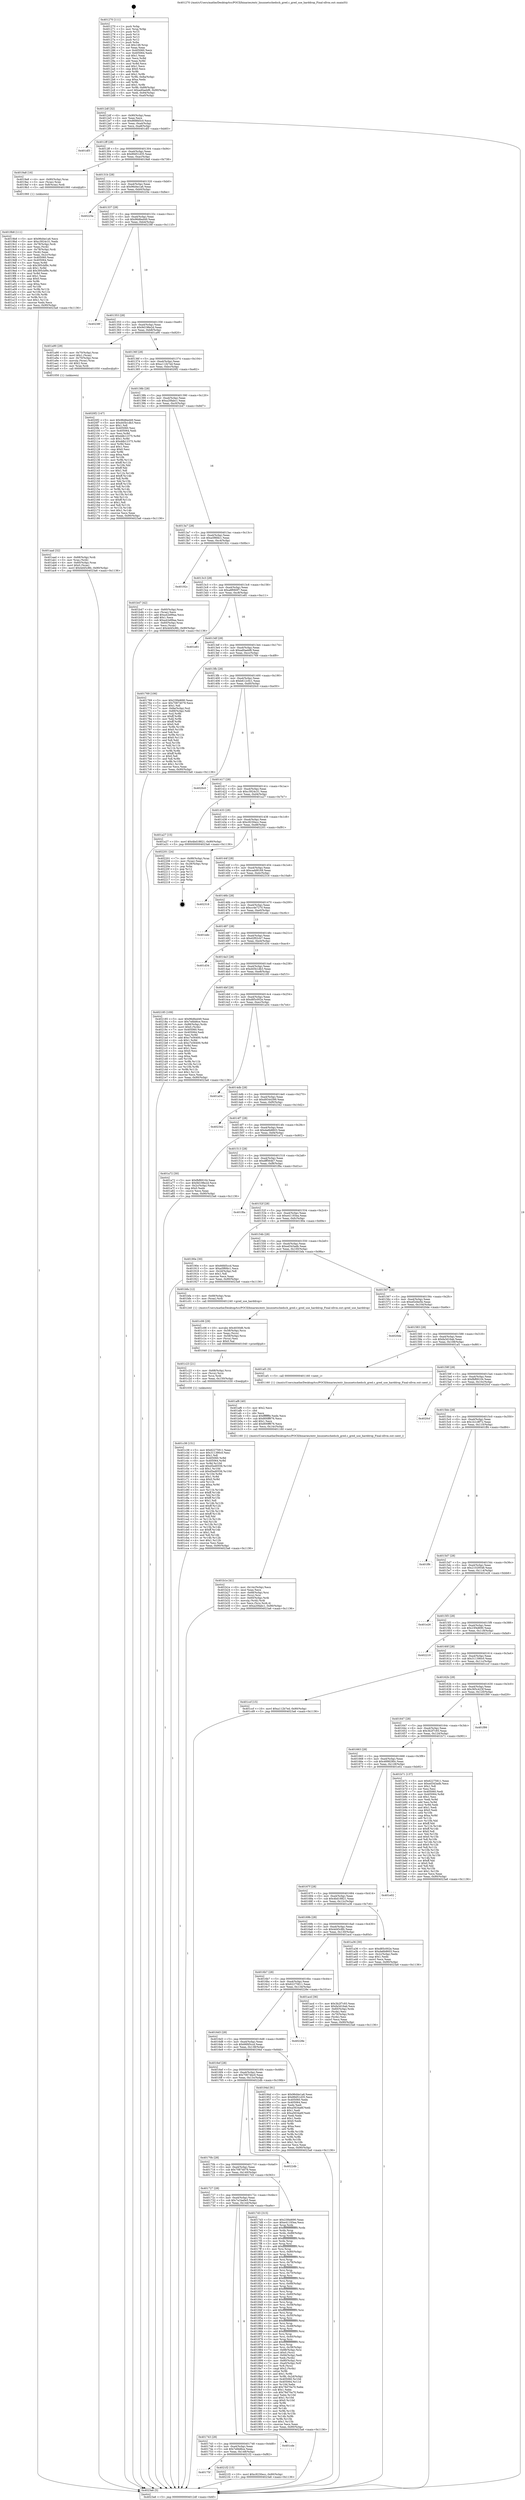 digraph "0x401270" {
  label = "0x401270 (/mnt/c/Users/mathe/Desktop/tcc/POCII/binaries/extr_linuxnetschedsch_gred.c_gred_use_harddrop_Final-ollvm.out::main(0))"
  labelloc = "t"
  node[shape=record]

  Entry [label="",width=0.3,height=0.3,shape=circle,fillcolor=black,style=filled]
  "0x4012df" [label="{
     0x4012df [32]\l
     | [instrs]\l
     &nbsp;&nbsp;0x4012df \<+6\>: mov -0x90(%rbp),%eax\l
     &nbsp;&nbsp;0x4012e5 \<+2\>: mov %eax,%ecx\l
     &nbsp;&nbsp;0x4012e7 \<+6\>: sub $0x868fd5c0,%ecx\l
     &nbsp;&nbsp;0x4012ed \<+6\>: mov %eax,-0xa4(%rbp)\l
     &nbsp;&nbsp;0x4012f3 \<+6\>: mov %ecx,-0xa8(%rbp)\l
     &nbsp;&nbsp;0x4012f9 \<+6\>: je 0000000000401df3 \<main+0xb83\>\l
  }"]
  "0x401df3" [label="{
     0x401df3\l
  }", style=dashed]
  "0x4012ff" [label="{
     0x4012ff [28]\l
     | [instrs]\l
     &nbsp;&nbsp;0x4012ff \<+5\>: jmp 0000000000401304 \<main+0x94\>\l
     &nbsp;&nbsp;0x401304 \<+6\>: mov -0xa4(%rbp),%eax\l
     &nbsp;&nbsp;0x40130a \<+5\>: sub $0x89d51d35,%eax\l
     &nbsp;&nbsp;0x40130f \<+6\>: mov %eax,-0xac(%rbp)\l
     &nbsp;&nbsp;0x401315 \<+6\>: je 00000000004019a8 \<main+0x738\>\l
  }"]
  Exit [label="",width=0.3,height=0.3,shape=circle,fillcolor=black,style=filled,peripheries=2]
  "0x4019a8" [label="{
     0x4019a8 [16]\l
     | [instrs]\l
     &nbsp;&nbsp;0x4019a8 \<+4\>: mov -0x80(%rbp),%rax\l
     &nbsp;&nbsp;0x4019ac \<+3\>: mov (%rax),%rax\l
     &nbsp;&nbsp;0x4019af \<+4\>: mov 0x8(%rax),%rdi\l
     &nbsp;&nbsp;0x4019b3 \<+5\>: call 0000000000401060 \<atoi@plt\>\l
     | [calls]\l
     &nbsp;&nbsp;0x401060 \{1\} (unknown)\l
  }"]
  "0x40131b" [label="{
     0x40131b [28]\l
     | [instrs]\l
     &nbsp;&nbsp;0x40131b \<+5\>: jmp 0000000000401320 \<main+0xb0\>\l
     &nbsp;&nbsp;0x401320 \<+6\>: mov -0xa4(%rbp),%eax\l
     &nbsp;&nbsp;0x401326 \<+5\>: sub $0x96d4e1a6,%eax\l
     &nbsp;&nbsp;0x40132b \<+6\>: mov %eax,-0xb0(%rbp)\l
     &nbsp;&nbsp;0x401331 \<+6\>: je 000000000040225e \<main+0xfee\>\l
  }"]
  "0x40175f" [label="{
     0x40175f\l
  }", style=dashed]
  "0x40225e" [label="{
     0x40225e\l
  }", style=dashed]
  "0x401337" [label="{
     0x401337 [28]\l
     | [instrs]\l
     &nbsp;&nbsp;0x401337 \<+5\>: jmp 000000000040133c \<main+0xcc\>\l
     &nbsp;&nbsp;0x40133c \<+6\>: mov -0xa4(%rbp),%eax\l
     &nbsp;&nbsp;0x401342 \<+5\>: sub $0x96d6ed49,%eax\l
     &nbsp;&nbsp;0x401347 \<+6\>: mov %eax,-0xb4(%rbp)\l
     &nbsp;&nbsp;0x40134d \<+6\>: je 000000000040238f \<main+0x111f\>\l
  }"]
  "0x4021f2" [label="{
     0x4021f2 [15]\l
     | [instrs]\l
     &nbsp;&nbsp;0x4021f2 \<+10\>: movl $0xc9230ecc,-0x90(%rbp)\l
     &nbsp;&nbsp;0x4021fc \<+5\>: jmp 00000000004023a6 \<main+0x1136\>\l
  }"]
  "0x40238f" [label="{
     0x40238f\l
  }", style=dashed]
  "0x401353" [label="{
     0x401353 [28]\l
     | [instrs]\l
     &nbsp;&nbsp;0x401353 \<+5\>: jmp 0000000000401358 \<main+0xe8\>\l
     &nbsp;&nbsp;0x401358 \<+6\>: mov -0xa4(%rbp),%eax\l
     &nbsp;&nbsp;0x40135e \<+5\>: sub $0x9d198e2d,%eax\l
     &nbsp;&nbsp;0x401363 \<+6\>: mov %eax,-0xb8(%rbp)\l
     &nbsp;&nbsp;0x401369 \<+6\>: je 0000000000401a90 \<main+0x820\>\l
  }"]
  "0x401743" [label="{
     0x401743 [28]\l
     | [instrs]\l
     &nbsp;&nbsp;0x401743 \<+5\>: jmp 0000000000401748 \<main+0x4d8\>\l
     &nbsp;&nbsp;0x401748 \<+6\>: mov -0xa4(%rbp),%eax\l
     &nbsp;&nbsp;0x40174e \<+5\>: sub $0x7efdd6ce,%eax\l
     &nbsp;&nbsp;0x401753 \<+6\>: mov %eax,-0x148(%rbp)\l
     &nbsp;&nbsp;0x401759 \<+6\>: je 00000000004021f2 \<main+0xf82\>\l
  }"]
  "0x401a90" [label="{
     0x401a90 [29]\l
     | [instrs]\l
     &nbsp;&nbsp;0x401a90 \<+4\>: mov -0x70(%rbp),%rax\l
     &nbsp;&nbsp;0x401a94 \<+6\>: movl $0x1,(%rax)\l
     &nbsp;&nbsp;0x401a9a \<+4\>: mov -0x70(%rbp),%rax\l
     &nbsp;&nbsp;0x401a9e \<+3\>: movslq (%rax),%rax\l
     &nbsp;&nbsp;0x401aa1 \<+4\>: shl $0x2,%rax\l
     &nbsp;&nbsp;0x401aa5 \<+3\>: mov %rax,%rdi\l
     &nbsp;&nbsp;0x401aa8 \<+5\>: call 0000000000401050 \<malloc@plt\>\l
     | [calls]\l
     &nbsp;&nbsp;0x401050 \{1\} (unknown)\l
  }"]
  "0x40136f" [label="{
     0x40136f [28]\l
     | [instrs]\l
     &nbsp;&nbsp;0x40136f \<+5\>: jmp 0000000000401374 \<main+0x104\>\l
     &nbsp;&nbsp;0x401374 \<+6\>: mov -0xa4(%rbp),%eax\l
     &nbsp;&nbsp;0x40137a \<+5\>: sub $0xa112b7ed,%eax\l
     &nbsp;&nbsp;0x40137f \<+6\>: mov %eax,-0xbc(%rbp)\l
     &nbsp;&nbsp;0x401385 \<+6\>: je 00000000004020f2 \<main+0xe82\>\l
  }"]
  "0x401cde" [label="{
     0x401cde\l
  }", style=dashed]
  "0x4020f2" [label="{
     0x4020f2 [147]\l
     | [instrs]\l
     &nbsp;&nbsp;0x4020f2 \<+5\>: mov $0x96d6ed49,%eax\l
     &nbsp;&nbsp;0x4020f7 \<+5\>: mov $0xd45b1db3,%ecx\l
     &nbsp;&nbsp;0x4020fc \<+2\>: mov $0x1,%dl\l
     &nbsp;&nbsp;0x4020fe \<+7\>: mov 0x405060,%esi\l
     &nbsp;&nbsp;0x402105 \<+7\>: mov 0x405064,%edi\l
     &nbsp;&nbsp;0x40210c \<+3\>: mov %esi,%r8d\l
     &nbsp;&nbsp;0x40210f \<+7\>: add $0xddb12375,%r8d\l
     &nbsp;&nbsp;0x402116 \<+4\>: sub $0x1,%r8d\l
     &nbsp;&nbsp;0x40211a \<+7\>: sub $0xddb12375,%r8d\l
     &nbsp;&nbsp;0x402121 \<+4\>: imul %r8d,%esi\l
     &nbsp;&nbsp;0x402125 \<+3\>: and $0x1,%esi\l
     &nbsp;&nbsp;0x402128 \<+3\>: cmp $0x0,%esi\l
     &nbsp;&nbsp;0x40212b \<+4\>: sete %r9b\l
     &nbsp;&nbsp;0x40212f \<+3\>: cmp $0xa,%edi\l
     &nbsp;&nbsp;0x402132 \<+4\>: setl %r10b\l
     &nbsp;&nbsp;0x402136 \<+3\>: mov %r9b,%r11b\l
     &nbsp;&nbsp;0x402139 \<+4\>: xor $0xff,%r11b\l
     &nbsp;&nbsp;0x40213d \<+3\>: mov %r10b,%bl\l
     &nbsp;&nbsp;0x402140 \<+3\>: xor $0xff,%bl\l
     &nbsp;&nbsp;0x402143 \<+3\>: xor $0x1,%dl\l
     &nbsp;&nbsp;0x402146 \<+3\>: mov %r11b,%r14b\l
     &nbsp;&nbsp;0x402149 \<+4\>: and $0xff,%r14b\l
     &nbsp;&nbsp;0x40214d \<+3\>: and %dl,%r9b\l
     &nbsp;&nbsp;0x402150 \<+3\>: mov %bl,%r15b\l
     &nbsp;&nbsp;0x402153 \<+4\>: and $0xff,%r15b\l
     &nbsp;&nbsp;0x402157 \<+3\>: and %dl,%r10b\l
     &nbsp;&nbsp;0x40215a \<+3\>: or %r9b,%r14b\l
     &nbsp;&nbsp;0x40215d \<+3\>: or %r10b,%r15b\l
     &nbsp;&nbsp;0x402160 \<+3\>: xor %r15b,%r14b\l
     &nbsp;&nbsp;0x402163 \<+3\>: or %bl,%r11b\l
     &nbsp;&nbsp;0x402166 \<+4\>: xor $0xff,%r11b\l
     &nbsp;&nbsp;0x40216a \<+3\>: or $0x1,%dl\l
     &nbsp;&nbsp;0x40216d \<+3\>: and %dl,%r11b\l
     &nbsp;&nbsp;0x402170 \<+3\>: or %r11b,%r14b\l
     &nbsp;&nbsp;0x402173 \<+4\>: test $0x1,%r14b\l
     &nbsp;&nbsp;0x402177 \<+3\>: cmovne %ecx,%eax\l
     &nbsp;&nbsp;0x40217a \<+6\>: mov %eax,-0x90(%rbp)\l
     &nbsp;&nbsp;0x402180 \<+5\>: jmp 00000000004023a6 \<main+0x1136\>\l
  }"]
  "0x40138b" [label="{
     0x40138b [28]\l
     | [instrs]\l
     &nbsp;&nbsp;0x40138b \<+5\>: jmp 0000000000401390 \<main+0x120\>\l
     &nbsp;&nbsp;0x401390 \<+6\>: mov -0xa4(%rbp),%eax\l
     &nbsp;&nbsp;0x401396 \<+5\>: sub $0xa20fabc1,%eax\l
     &nbsp;&nbsp;0x40139b \<+6\>: mov %eax,-0xc0(%rbp)\l
     &nbsp;&nbsp;0x4013a1 \<+6\>: je 0000000000401b47 \<main+0x8d7\>\l
  }"]
  "0x401c38" [label="{
     0x401c38 [151]\l
     | [instrs]\l
     &nbsp;&nbsp;0x401c38 \<+5\>: mov $0x62275811,%eax\l
     &nbsp;&nbsp;0x401c3d \<+5\>: mov $0x311390c0,%esi\l
     &nbsp;&nbsp;0x401c42 \<+2\>: mov $0x1,%dl\l
     &nbsp;&nbsp;0x401c44 \<+8\>: mov 0x405060,%r8d\l
     &nbsp;&nbsp;0x401c4c \<+8\>: mov 0x405064,%r9d\l
     &nbsp;&nbsp;0x401c54 \<+3\>: mov %r8d,%r10d\l
     &nbsp;&nbsp;0x401c57 \<+7\>: add $0xd5ed0556,%r10d\l
     &nbsp;&nbsp;0x401c5e \<+4\>: sub $0x1,%r10d\l
     &nbsp;&nbsp;0x401c62 \<+7\>: sub $0xd5ed0556,%r10d\l
     &nbsp;&nbsp;0x401c69 \<+4\>: imul %r10d,%r8d\l
     &nbsp;&nbsp;0x401c6d \<+4\>: and $0x1,%r8d\l
     &nbsp;&nbsp;0x401c71 \<+4\>: cmp $0x0,%r8d\l
     &nbsp;&nbsp;0x401c75 \<+4\>: sete %r11b\l
     &nbsp;&nbsp;0x401c79 \<+4\>: cmp $0xa,%r9d\l
     &nbsp;&nbsp;0x401c7d \<+3\>: setl %bl\l
     &nbsp;&nbsp;0x401c80 \<+3\>: mov %r11b,%r14b\l
     &nbsp;&nbsp;0x401c83 \<+4\>: xor $0xff,%r14b\l
     &nbsp;&nbsp;0x401c87 \<+3\>: mov %bl,%r15b\l
     &nbsp;&nbsp;0x401c8a \<+4\>: xor $0xff,%r15b\l
     &nbsp;&nbsp;0x401c8e \<+3\>: xor $0x1,%dl\l
     &nbsp;&nbsp;0x401c91 \<+3\>: mov %r14b,%r12b\l
     &nbsp;&nbsp;0x401c94 \<+4\>: and $0xff,%r12b\l
     &nbsp;&nbsp;0x401c98 \<+3\>: and %dl,%r11b\l
     &nbsp;&nbsp;0x401c9b \<+3\>: mov %r15b,%r13b\l
     &nbsp;&nbsp;0x401c9e \<+4\>: and $0xff,%r13b\l
     &nbsp;&nbsp;0x401ca2 \<+2\>: and %dl,%bl\l
     &nbsp;&nbsp;0x401ca4 \<+3\>: or %r11b,%r12b\l
     &nbsp;&nbsp;0x401ca7 \<+3\>: or %bl,%r13b\l
     &nbsp;&nbsp;0x401caa \<+3\>: xor %r13b,%r12b\l
     &nbsp;&nbsp;0x401cad \<+3\>: or %r15b,%r14b\l
     &nbsp;&nbsp;0x401cb0 \<+4\>: xor $0xff,%r14b\l
     &nbsp;&nbsp;0x401cb4 \<+3\>: or $0x1,%dl\l
     &nbsp;&nbsp;0x401cb7 \<+3\>: and %dl,%r14b\l
     &nbsp;&nbsp;0x401cba \<+3\>: or %r14b,%r12b\l
     &nbsp;&nbsp;0x401cbd \<+4\>: test $0x1,%r12b\l
     &nbsp;&nbsp;0x401cc1 \<+3\>: cmovne %esi,%eax\l
     &nbsp;&nbsp;0x401cc4 \<+6\>: mov %eax,-0x90(%rbp)\l
     &nbsp;&nbsp;0x401cca \<+5\>: jmp 00000000004023a6 \<main+0x1136\>\l
  }"]
  "0x401b47" [label="{
     0x401b47 [42]\l
     | [instrs]\l
     &nbsp;&nbsp;0x401b47 \<+4\>: mov -0x60(%rbp),%rax\l
     &nbsp;&nbsp;0x401b4b \<+2\>: mov (%rax),%ecx\l
     &nbsp;&nbsp;0x401b4d \<+6\>: add $0xa42e89aa,%ecx\l
     &nbsp;&nbsp;0x401b53 \<+3\>: add $0x1,%ecx\l
     &nbsp;&nbsp;0x401b56 \<+6\>: sub $0xa42e89aa,%ecx\l
     &nbsp;&nbsp;0x401b5c \<+4\>: mov -0x60(%rbp),%rax\l
     &nbsp;&nbsp;0x401b60 \<+2\>: mov %ecx,(%rax)\l
     &nbsp;&nbsp;0x401b62 \<+10\>: movl $0x4d45c8fc,-0x90(%rbp)\l
     &nbsp;&nbsp;0x401b6c \<+5\>: jmp 00000000004023a6 \<main+0x1136\>\l
  }"]
  "0x4013a7" [label="{
     0x4013a7 [28]\l
     | [instrs]\l
     &nbsp;&nbsp;0x4013a7 \<+5\>: jmp 00000000004013ac \<main+0x13c\>\l
     &nbsp;&nbsp;0x4013ac \<+6\>: mov -0xa4(%rbp),%eax\l
     &nbsp;&nbsp;0x4013b2 \<+5\>: sub $0xa5f6fdc1,%eax\l
     &nbsp;&nbsp;0x4013b7 \<+6\>: mov %eax,-0xc4(%rbp)\l
     &nbsp;&nbsp;0x4013bd \<+6\>: je 000000000040192c \<main+0x6bc\>\l
  }"]
  "0x401c23" [label="{
     0x401c23 [21]\l
     | [instrs]\l
     &nbsp;&nbsp;0x401c23 \<+4\>: mov -0x68(%rbp),%rcx\l
     &nbsp;&nbsp;0x401c27 \<+3\>: mov (%rcx),%rcx\l
     &nbsp;&nbsp;0x401c2a \<+3\>: mov %rcx,%rdi\l
     &nbsp;&nbsp;0x401c2d \<+6\>: mov %eax,-0x150(%rbp)\l
     &nbsp;&nbsp;0x401c33 \<+5\>: call 0000000000401030 \<free@plt\>\l
     | [calls]\l
     &nbsp;&nbsp;0x401030 \{1\} (unknown)\l
  }"]
  "0x40192c" [label="{
     0x40192c\l
  }", style=dashed]
  "0x4013c3" [label="{
     0x4013c3 [28]\l
     | [instrs]\l
     &nbsp;&nbsp;0x4013c3 \<+5\>: jmp 00000000004013c8 \<main+0x158\>\l
     &nbsp;&nbsp;0x4013c8 \<+6\>: mov -0xa4(%rbp),%eax\l
     &nbsp;&nbsp;0x4013ce \<+5\>: sub $0xa8f060f7,%eax\l
     &nbsp;&nbsp;0x4013d3 \<+6\>: mov %eax,-0xc8(%rbp)\l
     &nbsp;&nbsp;0x4013d9 \<+6\>: je 0000000000401e81 \<main+0xc11\>\l
  }"]
  "0x401c06" [label="{
     0x401c06 [29]\l
     | [instrs]\l
     &nbsp;&nbsp;0x401c06 \<+10\>: movabs $0x4030d6,%rdi\l
     &nbsp;&nbsp;0x401c10 \<+4\>: mov -0x58(%rbp),%rcx\l
     &nbsp;&nbsp;0x401c14 \<+2\>: mov %eax,(%rcx)\l
     &nbsp;&nbsp;0x401c16 \<+4\>: mov -0x58(%rbp),%rcx\l
     &nbsp;&nbsp;0x401c1a \<+2\>: mov (%rcx),%esi\l
     &nbsp;&nbsp;0x401c1c \<+2\>: mov $0x0,%al\l
     &nbsp;&nbsp;0x401c1e \<+5\>: call 0000000000401040 \<printf@plt\>\l
     | [calls]\l
     &nbsp;&nbsp;0x401040 \{1\} (unknown)\l
  }"]
  "0x401e81" [label="{
     0x401e81\l
  }", style=dashed]
  "0x4013df" [label="{
     0x4013df [28]\l
     | [instrs]\l
     &nbsp;&nbsp;0x4013df \<+5\>: jmp 00000000004013e4 \<main+0x174\>\l
     &nbsp;&nbsp;0x4013e4 \<+6\>: mov -0xa4(%rbp),%eax\l
     &nbsp;&nbsp;0x4013ea \<+5\>: sub $0xad0aebf6,%eax\l
     &nbsp;&nbsp;0x4013ef \<+6\>: mov %eax,-0xcc(%rbp)\l
     &nbsp;&nbsp;0x4013f5 \<+6\>: je 0000000000401769 \<main+0x4f9\>\l
  }"]
  "0x401b1e" [label="{
     0x401b1e [41]\l
     | [instrs]\l
     &nbsp;&nbsp;0x401b1e \<+6\>: mov -0x14c(%rbp),%ecx\l
     &nbsp;&nbsp;0x401b24 \<+3\>: imul %eax,%ecx\l
     &nbsp;&nbsp;0x401b27 \<+4\>: mov -0x68(%rbp),%rsi\l
     &nbsp;&nbsp;0x401b2b \<+3\>: mov (%rsi),%rsi\l
     &nbsp;&nbsp;0x401b2e \<+4\>: mov -0x60(%rbp),%rdi\l
     &nbsp;&nbsp;0x401b32 \<+3\>: movslq (%rdi),%rdi\l
     &nbsp;&nbsp;0x401b35 \<+3\>: mov %ecx,(%rsi,%rdi,4)\l
     &nbsp;&nbsp;0x401b38 \<+10\>: movl $0xa20fabc1,-0x90(%rbp)\l
     &nbsp;&nbsp;0x401b42 \<+5\>: jmp 00000000004023a6 \<main+0x1136\>\l
  }"]
  "0x401769" [label="{
     0x401769 [106]\l
     | [instrs]\l
     &nbsp;&nbsp;0x401769 \<+5\>: mov $0x23f4d690,%eax\l
     &nbsp;&nbsp;0x40176e \<+5\>: mov $0x70874079,%ecx\l
     &nbsp;&nbsp;0x401773 \<+2\>: mov $0x1,%dl\l
     &nbsp;&nbsp;0x401775 \<+7\>: mov -0x8a(%rbp),%sil\l
     &nbsp;&nbsp;0x40177c \<+7\>: mov -0x89(%rbp),%dil\l
     &nbsp;&nbsp;0x401783 \<+3\>: mov %sil,%r8b\l
     &nbsp;&nbsp;0x401786 \<+4\>: xor $0xff,%r8b\l
     &nbsp;&nbsp;0x40178a \<+3\>: mov %dil,%r9b\l
     &nbsp;&nbsp;0x40178d \<+4\>: xor $0xff,%r9b\l
     &nbsp;&nbsp;0x401791 \<+3\>: xor $0x0,%dl\l
     &nbsp;&nbsp;0x401794 \<+3\>: mov %r8b,%r10b\l
     &nbsp;&nbsp;0x401797 \<+4\>: and $0x0,%r10b\l
     &nbsp;&nbsp;0x40179b \<+3\>: and %dl,%sil\l
     &nbsp;&nbsp;0x40179e \<+3\>: mov %r9b,%r11b\l
     &nbsp;&nbsp;0x4017a1 \<+4\>: and $0x0,%r11b\l
     &nbsp;&nbsp;0x4017a5 \<+3\>: and %dl,%dil\l
     &nbsp;&nbsp;0x4017a8 \<+3\>: or %sil,%r10b\l
     &nbsp;&nbsp;0x4017ab \<+3\>: or %dil,%r11b\l
     &nbsp;&nbsp;0x4017ae \<+3\>: xor %r11b,%r10b\l
     &nbsp;&nbsp;0x4017b1 \<+3\>: or %r9b,%r8b\l
     &nbsp;&nbsp;0x4017b4 \<+4\>: xor $0xff,%r8b\l
     &nbsp;&nbsp;0x4017b8 \<+3\>: or $0x0,%dl\l
     &nbsp;&nbsp;0x4017bb \<+3\>: and %dl,%r8b\l
     &nbsp;&nbsp;0x4017be \<+3\>: or %r8b,%r10b\l
     &nbsp;&nbsp;0x4017c1 \<+4\>: test $0x1,%r10b\l
     &nbsp;&nbsp;0x4017c5 \<+3\>: cmovne %ecx,%eax\l
     &nbsp;&nbsp;0x4017c8 \<+6\>: mov %eax,-0x90(%rbp)\l
     &nbsp;&nbsp;0x4017ce \<+5\>: jmp 00000000004023a6 \<main+0x1136\>\l
  }"]
  "0x4013fb" [label="{
     0x4013fb [28]\l
     | [instrs]\l
     &nbsp;&nbsp;0x4013fb \<+5\>: jmp 0000000000401400 \<main+0x190\>\l
     &nbsp;&nbsp;0x401400 \<+6\>: mov -0xa4(%rbp),%eax\l
     &nbsp;&nbsp;0x401406 \<+5\>: sub $0xb612c0c1,%eax\l
     &nbsp;&nbsp;0x40140b \<+6\>: mov %eax,-0xd0(%rbp)\l
     &nbsp;&nbsp;0x401411 \<+6\>: je 00000000004020c0 \<main+0xe50\>\l
  }"]
  "0x4023a6" [label="{
     0x4023a6 [5]\l
     | [instrs]\l
     &nbsp;&nbsp;0x4023a6 \<+5\>: jmp 00000000004012df \<main+0x6f\>\l
  }"]
  "0x401270" [label="{
     0x401270 [111]\l
     | [instrs]\l
     &nbsp;&nbsp;0x401270 \<+1\>: push %rbp\l
     &nbsp;&nbsp;0x401271 \<+3\>: mov %rsp,%rbp\l
     &nbsp;&nbsp;0x401274 \<+2\>: push %r15\l
     &nbsp;&nbsp;0x401276 \<+2\>: push %r14\l
     &nbsp;&nbsp;0x401278 \<+2\>: push %r13\l
     &nbsp;&nbsp;0x40127a \<+2\>: push %r12\l
     &nbsp;&nbsp;0x40127c \<+1\>: push %rbx\l
     &nbsp;&nbsp;0x40127d \<+7\>: sub $0x148,%rsp\l
     &nbsp;&nbsp;0x401284 \<+2\>: xor %eax,%eax\l
     &nbsp;&nbsp;0x401286 \<+7\>: mov 0x405060,%ecx\l
     &nbsp;&nbsp;0x40128d \<+7\>: mov 0x405064,%edx\l
     &nbsp;&nbsp;0x401294 \<+3\>: sub $0x1,%eax\l
     &nbsp;&nbsp;0x401297 \<+3\>: mov %ecx,%r8d\l
     &nbsp;&nbsp;0x40129a \<+3\>: add %eax,%r8d\l
     &nbsp;&nbsp;0x40129d \<+4\>: imul %r8d,%ecx\l
     &nbsp;&nbsp;0x4012a1 \<+3\>: and $0x1,%ecx\l
     &nbsp;&nbsp;0x4012a4 \<+3\>: cmp $0x0,%ecx\l
     &nbsp;&nbsp;0x4012a7 \<+4\>: sete %r9b\l
     &nbsp;&nbsp;0x4012ab \<+4\>: and $0x1,%r9b\l
     &nbsp;&nbsp;0x4012af \<+7\>: mov %r9b,-0x8a(%rbp)\l
     &nbsp;&nbsp;0x4012b6 \<+3\>: cmp $0xa,%edx\l
     &nbsp;&nbsp;0x4012b9 \<+4\>: setl %r9b\l
     &nbsp;&nbsp;0x4012bd \<+4\>: and $0x1,%r9b\l
     &nbsp;&nbsp;0x4012c1 \<+7\>: mov %r9b,-0x89(%rbp)\l
     &nbsp;&nbsp;0x4012c8 \<+10\>: movl $0xad0aebf6,-0x90(%rbp)\l
     &nbsp;&nbsp;0x4012d2 \<+6\>: mov %edi,-0x94(%rbp)\l
     &nbsp;&nbsp;0x4012d8 \<+7\>: mov %rsi,-0xa0(%rbp)\l
  }"]
  "0x401af6" [label="{
     0x401af6 [40]\l
     | [instrs]\l
     &nbsp;&nbsp;0x401af6 \<+5\>: mov $0x2,%ecx\l
     &nbsp;&nbsp;0x401afb \<+1\>: cltd\l
     &nbsp;&nbsp;0x401afc \<+2\>: idiv %ecx\l
     &nbsp;&nbsp;0x401afe \<+6\>: imul $0xfffffffe,%edx,%ecx\l
     &nbsp;&nbsp;0x401b04 \<+6\>: sub $0x800ff676,%ecx\l
     &nbsp;&nbsp;0x401b0a \<+3\>: add $0x1,%ecx\l
     &nbsp;&nbsp;0x401b0d \<+6\>: add $0x800ff676,%ecx\l
     &nbsp;&nbsp;0x401b13 \<+6\>: mov %ecx,-0x14c(%rbp)\l
     &nbsp;&nbsp;0x401b19 \<+5\>: call 0000000000401160 \<next_i\>\l
     | [calls]\l
     &nbsp;&nbsp;0x401160 \{1\} (/mnt/c/Users/mathe/Desktop/tcc/POCII/binaries/extr_linuxnetschedsch_gred.c_gred_use_harddrop_Final-ollvm.out::next_i)\l
  }"]
  "0x4020c0" [label="{
     0x4020c0\l
  }", style=dashed]
  "0x401417" [label="{
     0x401417 [28]\l
     | [instrs]\l
     &nbsp;&nbsp;0x401417 \<+5\>: jmp 000000000040141c \<main+0x1ac\>\l
     &nbsp;&nbsp;0x40141c \<+6\>: mov -0xa4(%rbp),%eax\l
     &nbsp;&nbsp;0x401422 \<+5\>: sub $0xc3924c31,%eax\l
     &nbsp;&nbsp;0x401427 \<+6\>: mov %eax,-0xd4(%rbp)\l
     &nbsp;&nbsp;0x40142d \<+6\>: je 0000000000401a27 \<main+0x7b7\>\l
  }"]
  "0x401aad" [label="{
     0x401aad [32]\l
     | [instrs]\l
     &nbsp;&nbsp;0x401aad \<+4\>: mov -0x68(%rbp),%rdi\l
     &nbsp;&nbsp;0x401ab1 \<+3\>: mov %rax,(%rdi)\l
     &nbsp;&nbsp;0x401ab4 \<+4\>: mov -0x60(%rbp),%rax\l
     &nbsp;&nbsp;0x401ab8 \<+6\>: movl $0x0,(%rax)\l
     &nbsp;&nbsp;0x401abe \<+10\>: movl $0x4d45c8fc,-0x90(%rbp)\l
     &nbsp;&nbsp;0x401ac8 \<+5\>: jmp 00000000004023a6 \<main+0x1136\>\l
  }"]
  "0x401a27" [label="{
     0x401a27 [15]\l
     | [instrs]\l
     &nbsp;&nbsp;0x401a27 \<+10\>: movl $0x4bd18821,-0x90(%rbp)\l
     &nbsp;&nbsp;0x401a31 \<+5\>: jmp 00000000004023a6 \<main+0x1136\>\l
  }"]
  "0x401433" [label="{
     0x401433 [28]\l
     | [instrs]\l
     &nbsp;&nbsp;0x401433 \<+5\>: jmp 0000000000401438 \<main+0x1c8\>\l
     &nbsp;&nbsp;0x401438 \<+6\>: mov -0xa4(%rbp),%eax\l
     &nbsp;&nbsp;0x40143e \<+5\>: sub $0xc9230ecc,%eax\l
     &nbsp;&nbsp;0x401443 \<+6\>: mov %eax,-0xd8(%rbp)\l
     &nbsp;&nbsp;0x401449 \<+6\>: je 0000000000402201 \<main+0xf91\>\l
  }"]
  "0x4019b8" [label="{
     0x4019b8 [111]\l
     | [instrs]\l
     &nbsp;&nbsp;0x4019b8 \<+5\>: mov $0x96d4e1a6,%ecx\l
     &nbsp;&nbsp;0x4019bd \<+5\>: mov $0xc3924c31,%edx\l
     &nbsp;&nbsp;0x4019c2 \<+4\>: mov -0x78(%rbp),%rdi\l
     &nbsp;&nbsp;0x4019c6 \<+2\>: mov %eax,(%rdi)\l
     &nbsp;&nbsp;0x4019c8 \<+4\>: mov -0x78(%rbp),%rdi\l
     &nbsp;&nbsp;0x4019cc \<+2\>: mov (%rdi),%eax\l
     &nbsp;&nbsp;0x4019ce \<+3\>: mov %eax,-0x2c(%rbp)\l
     &nbsp;&nbsp;0x4019d1 \<+7\>: mov 0x405060,%eax\l
     &nbsp;&nbsp;0x4019d8 \<+7\>: mov 0x405064,%esi\l
     &nbsp;&nbsp;0x4019df \<+3\>: mov %eax,%r8d\l
     &nbsp;&nbsp;0x4019e2 \<+7\>: sub $0x395cbf9c,%r8d\l
     &nbsp;&nbsp;0x4019e9 \<+4\>: sub $0x1,%r8d\l
     &nbsp;&nbsp;0x4019ed \<+7\>: add $0x395cbf9c,%r8d\l
     &nbsp;&nbsp;0x4019f4 \<+4\>: imul %r8d,%eax\l
     &nbsp;&nbsp;0x4019f8 \<+3\>: and $0x1,%eax\l
     &nbsp;&nbsp;0x4019fb \<+3\>: cmp $0x0,%eax\l
     &nbsp;&nbsp;0x4019fe \<+4\>: sete %r9b\l
     &nbsp;&nbsp;0x401a02 \<+3\>: cmp $0xa,%esi\l
     &nbsp;&nbsp;0x401a05 \<+4\>: setl %r10b\l
     &nbsp;&nbsp;0x401a09 \<+3\>: mov %r9b,%r11b\l
     &nbsp;&nbsp;0x401a0c \<+3\>: and %r10b,%r11b\l
     &nbsp;&nbsp;0x401a0f \<+3\>: xor %r10b,%r9b\l
     &nbsp;&nbsp;0x401a12 \<+3\>: or %r9b,%r11b\l
     &nbsp;&nbsp;0x401a15 \<+4\>: test $0x1,%r11b\l
     &nbsp;&nbsp;0x401a19 \<+3\>: cmovne %edx,%ecx\l
     &nbsp;&nbsp;0x401a1c \<+6\>: mov %ecx,-0x90(%rbp)\l
     &nbsp;&nbsp;0x401a22 \<+5\>: jmp 00000000004023a6 \<main+0x1136\>\l
  }"]
  "0x402201" [label="{
     0x402201 [24]\l
     | [instrs]\l
     &nbsp;&nbsp;0x402201 \<+7\>: mov -0x88(%rbp),%rax\l
     &nbsp;&nbsp;0x402208 \<+2\>: mov (%rax),%eax\l
     &nbsp;&nbsp;0x40220a \<+4\>: lea -0x28(%rbp),%rsp\l
     &nbsp;&nbsp;0x40220e \<+1\>: pop %rbx\l
     &nbsp;&nbsp;0x40220f \<+2\>: pop %r12\l
     &nbsp;&nbsp;0x402211 \<+2\>: pop %r13\l
     &nbsp;&nbsp;0x402213 \<+2\>: pop %r14\l
     &nbsp;&nbsp;0x402215 \<+2\>: pop %r15\l
     &nbsp;&nbsp;0x402217 \<+1\>: pop %rbp\l
     &nbsp;&nbsp;0x402218 \<+1\>: ret\l
  }"]
  "0x40144f" [label="{
     0x40144f [28]\l
     | [instrs]\l
     &nbsp;&nbsp;0x40144f \<+5\>: jmp 0000000000401454 \<main+0x1e4\>\l
     &nbsp;&nbsp;0x401454 \<+6\>: mov -0xa4(%rbp),%eax\l
     &nbsp;&nbsp;0x40145a \<+5\>: sub $0xcadd9169,%eax\l
     &nbsp;&nbsp;0x40145f \<+6\>: mov %eax,-0xdc(%rbp)\l
     &nbsp;&nbsp;0x401465 \<+6\>: je 0000000000402318 \<main+0x10a8\>\l
  }"]
  "0x401727" [label="{
     0x401727 [28]\l
     | [instrs]\l
     &nbsp;&nbsp;0x401727 \<+5\>: jmp 000000000040172c \<main+0x4bc\>\l
     &nbsp;&nbsp;0x40172c \<+6\>: mov -0xa4(%rbp),%eax\l
     &nbsp;&nbsp;0x401732 \<+5\>: sub $0x7a1ba0e5,%eax\l
     &nbsp;&nbsp;0x401737 \<+6\>: mov %eax,-0x144(%rbp)\l
     &nbsp;&nbsp;0x40173d \<+6\>: je 0000000000401cde \<main+0xa6e\>\l
  }"]
  "0x402318" [label="{
     0x402318\l
  }", style=dashed]
  "0x40146b" [label="{
     0x40146b [28]\l
     | [instrs]\l
     &nbsp;&nbsp;0x40146b \<+5\>: jmp 0000000000401470 \<main+0x200\>\l
     &nbsp;&nbsp;0x401470 \<+6\>: mov -0xa4(%rbp),%eax\l
     &nbsp;&nbsp;0x401476 \<+5\>: sub $0xcc4e7270,%eax\l
     &nbsp;&nbsp;0x40147b \<+6\>: mov %eax,-0xe0(%rbp)\l
     &nbsp;&nbsp;0x401481 \<+6\>: je 0000000000401edc \<main+0xc6c\>\l
  }"]
  "0x4017d3" [label="{
     0x4017d3 [315]\l
     | [instrs]\l
     &nbsp;&nbsp;0x4017d3 \<+5\>: mov $0x23f4d690,%eax\l
     &nbsp;&nbsp;0x4017d8 \<+5\>: mov $0xe41193ea,%ecx\l
     &nbsp;&nbsp;0x4017dd \<+3\>: mov %rsp,%rdx\l
     &nbsp;&nbsp;0x4017e0 \<+4\>: add $0xfffffffffffffff0,%rdx\l
     &nbsp;&nbsp;0x4017e4 \<+3\>: mov %rdx,%rsp\l
     &nbsp;&nbsp;0x4017e7 \<+7\>: mov %rdx,-0x88(%rbp)\l
     &nbsp;&nbsp;0x4017ee \<+3\>: mov %rsp,%rdx\l
     &nbsp;&nbsp;0x4017f1 \<+4\>: add $0xfffffffffffffff0,%rdx\l
     &nbsp;&nbsp;0x4017f5 \<+3\>: mov %rdx,%rsp\l
     &nbsp;&nbsp;0x4017f8 \<+3\>: mov %rsp,%rsi\l
     &nbsp;&nbsp;0x4017fb \<+4\>: add $0xfffffffffffffff0,%rsi\l
     &nbsp;&nbsp;0x4017ff \<+3\>: mov %rsi,%rsp\l
     &nbsp;&nbsp;0x401802 \<+4\>: mov %rsi,-0x80(%rbp)\l
     &nbsp;&nbsp;0x401806 \<+3\>: mov %rsp,%rsi\l
     &nbsp;&nbsp;0x401809 \<+4\>: add $0xfffffffffffffff0,%rsi\l
     &nbsp;&nbsp;0x40180d \<+3\>: mov %rsi,%rsp\l
     &nbsp;&nbsp;0x401810 \<+4\>: mov %rsi,-0x78(%rbp)\l
     &nbsp;&nbsp;0x401814 \<+3\>: mov %rsp,%rsi\l
     &nbsp;&nbsp;0x401817 \<+4\>: add $0xfffffffffffffff0,%rsi\l
     &nbsp;&nbsp;0x40181b \<+3\>: mov %rsi,%rsp\l
     &nbsp;&nbsp;0x40181e \<+4\>: mov %rsi,-0x70(%rbp)\l
     &nbsp;&nbsp;0x401822 \<+3\>: mov %rsp,%rsi\l
     &nbsp;&nbsp;0x401825 \<+4\>: add $0xfffffffffffffff0,%rsi\l
     &nbsp;&nbsp;0x401829 \<+3\>: mov %rsi,%rsp\l
     &nbsp;&nbsp;0x40182c \<+4\>: mov %rsi,-0x68(%rbp)\l
     &nbsp;&nbsp;0x401830 \<+3\>: mov %rsp,%rsi\l
     &nbsp;&nbsp;0x401833 \<+4\>: add $0xfffffffffffffff0,%rsi\l
     &nbsp;&nbsp;0x401837 \<+3\>: mov %rsi,%rsp\l
     &nbsp;&nbsp;0x40183a \<+4\>: mov %rsi,-0x60(%rbp)\l
     &nbsp;&nbsp;0x40183e \<+3\>: mov %rsp,%rsi\l
     &nbsp;&nbsp;0x401841 \<+4\>: add $0xfffffffffffffff0,%rsi\l
     &nbsp;&nbsp;0x401845 \<+3\>: mov %rsi,%rsp\l
     &nbsp;&nbsp;0x401848 \<+4\>: mov %rsi,-0x58(%rbp)\l
     &nbsp;&nbsp;0x40184c \<+3\>: mov %rsp,%rsi\l
     &nbsp;&nbsp;0x40184f \<+4\>: add $0xfffffffffffffff0,%rsi\l
     &nbsp;&nbsp;0x401853 \<+3\>: mov %rsi,%rsp\l
     &nbsp;&nbsp;0x401856 \<+4\>: mov %rsi,-0x50(%rbp)\l
     &nbsp;&nbsp;0x40185a \<+3\>: mov %rsp,%rsi\l
     &nbsp;&nbsp;0x40185d \<+4\>: add $0xfffffffffffffff0,%rsi\l
     &nbsp;&nbsp;0x401861 \<+3\>: mov %rsi,%rsp\l
     &nbsp;&nbsp;0x401864 \<+4\>: mov %rsi,-0x48(%rbp)\l
     &nbsp;&nbsp;0x401868 \<+3\>: mov %rsp,%rsi\l
     &nbsp;&nbsp;0x40186b \<+4\>: add $0xfffffffffffffff0,%rsi\l
     &nbsp;&nbsp;0x40186f \<+3\>: mov %rsi,%rsp\l
     &nbsp;&nbsp;0x401872 \<+4\>: mov %rsi,-0x40(%rbp)\l
     &nbsp;&nbsp;0x401876 \<+3\>: mov %rsp,%rsi\l
     &nbsp;&nbsp;0x401879 \<+4\>: add $0xfffffffffffffff0,%rsi\l
     &nbsp;&nbsp;0x40187d \<+3\>: mov %rsi,%rsp\l
     &nbsp;&nbsp;0x401880 \<+4\>: mov %rsi,-0x38(%rbp)\l
     &nbsp;&nbsp;0x401884 \<+7\>: mov -0x88(%rbp),%rsi\l
     &nbsp;&nbsp;0x40188b \<+6\>: movl $0x0,(%rsi)\l
     &nbsp;&nbsp;0x401891 \<+6\>: mov -0x94(%rbp),%edi\l
     &nbsp;&nbsp;0x401897 \<+2\>: mov %edi,(%rdx)\l
     &nbsp;&nbsp;0x401899 \<+4\>: mov -0x80(%rbp),%rsi\l
     &nbsp;&nbsp;0x40189d \<+7\>: mov -0xa0(%rbp),%r8\l
     &nbsp;&nbsp;0x4018a4 \<+3\>: mov %r8,(%rsi)\l
     &nbsp;&nbsp;0x4018a7 \<+3\>: cmpl $0x2,(%rdx)\l
     &nbsp;&nbsp;0x4018aa \<+4\>: setne %r9b\l
     &nbsp;&nbsp;0x4018ae \<+4\>: and $0x1,%r9b\l
     &nbsp;&nbsp;0x4018b2 \<+4\>: mov %r9b,-0x2d(%rbp)\l
     &nbsp;&nbsp;0x4018b6 \<+8\>: mov 0x405060,%r10d\l
     &nbsp;&nbsp;0x4018be \<+8\>: mov 0x405064,%r11d\l
     &nbsp;&nbsp;0x4018c6 \<+3\>: mov %r10d,%ebx\l
     &nbsp;&nbsp;0x4018c9 \<+6\>: add $0x78d70a70,%ebx\l
     &nbsp;&nbsp;0x4018cf \<+3\>: sub $0x1,%ebx\l
     &nbsp;&nbsp;0x4018d2 \<+6\>: sub $0x78d70a70,%ebx\l
     &nbsp;&nbsp;0x4018d8 \<+4\>: imul %ebx,%r10d\l
     &nbsp;&nbsp;0x4018dc \<+4\>: and $0x1,%r10d\l
     &nbsp;&nbsp;0x4018e0 \<+4\>: cmp $0x0,%r10d\l
     &nbsp;&nbsp;0x4018e4 \<+4\>: sete %r9b\l
     &nbsp;&nbsp;0x4018e8 \<+4\>: cmp $0xa,%r11d\l
     &nbsp;&nbsp;0x4018ec \<+4\>: setl %r14b\l
     &nbsp;&nbsp;0x4018f0 \<+3\>: mov %r9b,%r15b\l
     &nbsp;&nbsp;0x4018f3 \<+3\>: and %r14b,%r15b\l
     &nbsp;&nbsp;0x4018f6 \<+3\>: xor %r14b,%r9b\l
     &nbsp;&nbsp;0x4018f9 \<+3\>: or %r9b,%r15b\l
     &nbsp;&nbsp;0x4018fc \<+4\>: test $0x1,%r15b\l
     &nbsp;&nbsp;0x401900 \<+3\>: cmovne %ecx,%eax\l
     &nbsp;&nbsp;0x401903 \<+6\>: mov %eax,-0x90(%rbp)\l
     &nbsp;&nbsp;0x401909 \<+5\>: jmp 00000000004023a6 \<main+0x1136\>\l
  }"]
  "0x401edc" [label="{
     0x401edc\l
  }", style=dashed]
  "0x401487" [label="{
     0x401487 [28]\l
     | [instrs]\l
     &nbsp;&nbsp;0x401487 \<+5\>: jmp 000000000040148c \<main+0x21c\>\l
     &nbsp;&nbsp;0x40148c \<+6\>: mov -0xa4(%rbp),%eax\l
     &nbsp;&nbsp;0x401492 \<+5\>: sub $0xd2f02cb7,%eax\l
     &nbsp;&nbsp;0x401497 \<+6\>: mov %eax,-0xe4(%rbp)\l
     &nbsp;&nbsp;0x40149d \<+6\>: je 0000000000401d34 \<main+0xac4\>\l
  }"]
  "0x40170b" [label="{
     0x40170b [28]\l
     | [instrs]\l
     &nbsp;&nbsp;0x40170b \<+5\>: jmp 0000000000401710 \<main+0x4a0\>\l
     &nbsp;&nbsp;0x401710 \<+6\>: mov -0xa4(%rbp),%eax\l
     &nbsp;&nbsp;0x401716 \<+5\>: sub $0x70874079,%eax\l
     &nbsp;&nbsp;0x40171b \<+6\>: mov %eax,-0x140(%rbp)\l
     &nbsp;&nbsp;0x401721 \<+6\>: je 00000000004017d3 \<main+0x563\>\l
  }"]
  "0x401d34" [label="{
     0x401d34\l
  }", style=dashed]
  "0x4014a3" [label="{
     0x4014a3 [28]\l
     | [instrs]\l
     &nbsp;&nbsp;0x4014a3 \<+5\>: jmp 00000000004014a8 \<main+0x238\>\l
     &nbsp;&nbsp;0x4014a8 \<+6\>: mov -0xa4(%rbp),%eax\l
     &nbsp;&nbsp;0x4014ae \<+5\>: sub $0xd45b1db3,%eax\l
     &nbsp;&nbsp;0x4014b3 \<+6\>: mov %eax,-0xe8(%rbp)\l
     &nbsp;&nbsp;0x4014b9 \<+6\>: je 0000000000402185 \<main+0xf15\>\l
  }"]
  "0x4022db" [label="{
     0x4022db\l
  }", style=dashed]
  "0x402185" [label="{
     0x402185 [109]\l
     | [instrs]\l
     &nbsp;&nbsp;0x402185 \<+5\>: mov $0x96d6ed49,%eax\l
     &nbsp;&nbsp;0x40218a \<+5\>: mov $0x7efdd6ce,%ecx\l
     &nbsp;&nbsp;0x40218f \<+7\>: mov -0x88(%rbp),%rdx\l
     &nbsp;&nbsp;0x402196 \<+6\>: movl $0x0,(%rdx)\l
     &nbsp;&nbsp;0x40219c \<+7\>: mov 0x405060,%esi\l
     &nbsp;&nbsp;0x4021a3 \<+7\>: mov 0x405064,%edi\l
     &nbsp;&nbsp;0x4021aa \<+3\>: mov %esi,%r8d\l
     &nbsp;&nbsp;0x4021ad \<+7\>: add $0xc7e56400,%r8d\l
     &nbsp;&nbsp;0x4021b4 \<+4\>: sub $0x1,%r8d\l
     &nbsp;&nbsp;0x4021b8 \<+7\>: sub $0xc7e56400,%r8d\l
     &nbsp;&nbsp;0x4021bf \<+4\>: imul %r8d,%esi\l
     &nbsp;&nbsp;0x4021c3 \<+3\>: and $0x1,%esi\l
     &nbsp;&nbsp;0x4021c6 \<+3\>: cmp $0x0,%esi\l
     &nbsp;&nbsp;0x4021c9 \<+4\>: sete %r9b\l
     &nbsp;&nbsp;0x4021cd \<+3\>: cmp $0xa,%edi\l
     &nbsp;&nbsp;0x4021d0 \<+4\>: setl %r10b\l
     &nbsp;&nbsp;0x4021d4 \<+3\>: mov %r9b,%r11b\l
     &nbsp;&nbsp;0x4021d7 \<+3\>: and %r10b,%r11b\l
     &nbsp;&nbsp;0x4021da \<+3\>: xor %r10b,%r9b\l
     &nbsp;&nbsp;0x4021dd \<+3\>: or %r9b,%r11b\l
     &nbsp;&nbsp;0x4021e0 \<+4\>: test $0x1,%r11b\l
     &nbsp;&nbsp;0x4021e4 \<+3\>: cmovne %ecx,%eax\l
     &nbsp;&nbsp;0x4021e7 \<+6\>: mov %eax,-0x90(%rbp)\l
     &nbsp;&nbsp;0x4021ed \<+5\>: jmp 00000000004023a6 \<main+0x1136\>\l
  }"]
  "0x4014bf" [label="{
     0x4014bf [28]\l
     | [instrs]\l
     &nbsp;&nbsp;0x4014bf \<+5\>: jmp 00000000004014c4 \<main+0x254\>\l
     &nbsp;&nbsp;0x4014c4 \<+6\>: mov -0xa4(%rbp),%eax\l
     &nbsp;&nbsp;0x4014ca \<+5\>: sub $0xd85c002e,%eax\l
     &nbsp;&nbsp;0x4014cf \<+6\>: mov %eax,-0xec(%rbp)\l
     &nbsp;&nbsp;0x4014d5 \<+6\>: je 0000000000401a54 \<main+0x7e4\>\l
  }"]
  "0x4016ef" [label="{
     0x4016ef [28]\l
     | [instrs]\l
     &nbsp;&nbsp;0x4016ef \<+5\>: jmp 00000000004016f4 \<main+0x484\>\l
     &nbsp;&nbsp;0x4016f4 \<+6\>: mov -0xa4(%rbp),%eax\l
     &nbsp;&nbsp;0x4016fa \<+5\>: sub $0x70674bc0,%eax\l
     &nbsp;&nbsp;0x4016ff \<+6\>: mov %eax,-0x13c(%rbp)\l
     &nbsp;&nbsp;0x401705 \<+6\>: je 00000000004022db \<main+0x106b\>\l
  }"]
  "0x401a54" [label="{
     0x401a54\l
  }", style=dashed]
  "0x4014db" [label="{
     0x4014db [28]\l
     | [instrs]\l
     &nbsp;&nbsp;0x4014db \<+5\>: jmp 00000000004014e0 \<main+0x270\>\l
     &nbsp;&nbsp;0x4014e0 \<+6\>: mov -0xa4(%rbp),%eax\l
     &nbsp;&nbsp;0x4014e6 \<+5\>: sub $0xd9344399,%eax\l
     &nbsp;&nbsp;0x4014eb \<+6\>: mov %eax,-0xf0(%rbp)\l
     &nbsp;&nbsp;0x4014f1 \<+6\>: je 0000000000402342 \<main+0x10d2\>\l
  }"]
  "0x40194d" [label="{
     0x40194d [91]\l
     | [instrs]\l
     &nbsp;&nbsp;0x40194d \<+5\>: mov $0x96d4e1a6,%eax\l
     &nbsp;&nbsp;0x401952 \<+5\>: mov $0x89d51d35,%ecx\l
     &nbsp;&nbsp;0x401957 \<+7\>: mov 0x405060,%edx\l
     &nbsp;&nbsp;0x40195e \<+7\>: mov 0x405064,%esi\l
     &nbsp;&nbsp;0x401965 \<+2\>: mov %edx,%edi\l
     &nbsp;&nbsp;0x401967 \<+6\>: add $0xa5634a6f,%edi\l
     &nbsp;&nbsp;0x40196d \<+3\>: sub $0x1,%edi\l
     &nbsp;&nbsp;0x401970 \<+6\>: sub $0xa5634a6f,%edi\l
     &nbsp;&nbsp;0x401976 \<+3\>: imul %edi,%edx\l
     &nbsp;&nbsp;0x401979 \<+3\>: and $0x1,%edx\l
     &nbsp;&nbsp;0x40197c \<+3\>: cmp $0x0,%edx\l
     &nbsp;&nbsp;0x40197f \<+4\>: sete %r8b\l
     &nbsp;&nbsp;0x401983 \<+3\>: cmp $0xa,%esi\l
     &nbsp;&nbsp;0x401986 \<+4\>: setl %r9b\l
     &nbsp;&nbsp;0x40198a \<+3\>: mov %r8b,%r10b\l
     &nbsp;&nbsp;0x40198d \<+3\>: and %r9b,%r10b\l
     &nbsp;&nbsp;0x401990 \<+3\>: xor %r9b,%r8b\l
     &nbsp;&nbsp;0x401993 \<+3\>: or %r8b,%r10b\l
     &nbsp;&nbsp;0x401996 \<+4\>: test $0x1,%r10b\l
     &nbsp;&nbsp;0x40199a \<+3\>: cmovne %ecx,%eax\l
     &nbsp;&nbsp;0x40199d \<+6\>: mov %eax,-0x90(%rbp)\l
     &nbsp;&nbsp;0x4019a3 \<+5\>: jmp 00000000004023a6 \<main+0x1136\>\l
  }"]
  "0x402342" [label="{
     0x402342\l
  }", style=dashed]
  "0x4014f7" [label="{
     0x4014f7 [28]\l
     | [instrs]\l
     &nbsp;&nbsp;0x4014f7 \<+5\>: jmp 00000000004014fc \<main+0x28c\>\l
     &nbsp;&nbsp;0x4014fc \<+6\>: mov -0xa4(%rbp),%eax\l
     &nbsp;&nbsp;0x401502 \<+5\>: sub $0xda6b8603,%eax\l
     &nbsp;&nbsp;0x401507 \<+6\>: mov %eax,-0xf4(%rbp)\l
     &nbsp;&nbsp;0x40150d \<+6\>: je 0000000000401a72 \<main+0x802\>\l
  }"]
  "0x4016d3" [label="{
     0x4016d3 [28]\l
     | [instrs]\l
     &nbsp;&nbsp;0x4016d3 \<+5\>: jmp 00000000004016d8 \<main+0x468\>\l
     &nbsp;&nbsp;0x4016d8 \<+6\>: mov -0xa4(%rbp),%eax\l
     &nbsp;&nbsp;0x4016de \<+5\>: sub $0x66fd5ccd,%eax\l
     &nbsp;&nbsp;0x4016e3 \<+6\>: mov %eax,-0x138(%rbp)\l
     &nbsp;&nbsp;0x4016e9 \<+6\>: je 000000000040194d \<main+0x6dd\>\l
  }"]
  "0x401a72" [label="{
     0x401a72 [30]\l
     | [instrs]\l
     &nbsp;&nbsp;0x401a72 \<+5\>: mov $0xfbf69104,%eax\l
     &nbsp;&nbsp;0x401a77 \<+5\>: mov $0x9d198e2d,%ecx\l
     &nbsp;&nbsp;0x401a7c \<+3\>: mov -0x2c(%rbp),%edx\l
     &nbsp;&nbsp;0x401a7f \<+3\>: cmp $0x0,%edx\l
     &nbsp;&nbsp;0x401a82 \<+3\>: cmove %ecx,%eax\l
     &nbsp;&nbsp;0x401a85 \<+6\>: mov %eax,-0x90(%rbp)\l
     &nbsp;&nbsp;0x401a8b \<+5\>: jmp 00000000004023a6 \<main+0x1136\>\l
  }"]
  "0x401513" [label="{
     0x401513 [28]\l
     | [instrs]\l
     &nbsp;&nbsp;0x401513 \<+5\>: jmp 0000000000401518 \<main+0x2a8\>\l
     &nbsp;&nbsp;0x401518 \<+6\>: mov -0xa4(%rbp),%eax\l
     &nbsp;&nbsp;0x40151e \<+5\>: sub $0xdff564b7,%eax\l
     &nbsp;&nbsp;0x401523 \<+6\>: mov %eax,-0xf8(%rbp)\l
     &nbsp;&nbsp;0x401529 \<+6\>: je 0000000000401f8a \<main+0xd1a\>\l
  }"]
  "0x40228e" [label="{
     0x40228e\l
  }", style=dashed]
  "0x401f8a" [label="{
     0x401f8a\l
  }", style=dashed]
  "0x40152f" [label="{
     0x40152f [28]\l
     | [instrs]\l
     &nbsp;&nbsp;0x40152f \<+5\>: jmp 0000000000401534 \<main+0x2c4\>\l
     &nbsp;&nbsp;0x401534 \<+6\>: mov -0xa4(%rbp),%eax\l
     &nbsp;&nbsp;0x40153a \<+5\>: sub $0xe41193ea,%eax\l
     &nbsp;&nbsp;0x40153f \<+6\>: mov %eax,-0xfc(%rbp)\l
     &nbsp;&nbsp;0x401545 \<+6\>: je 000000000040190e \<main+0x69e\>\l
  }"]
  "0x4016b7" [label="{
     0x4016b7 [28]\l
     | [instrs]\l
     &nbsp;&nbsp;0x4016b7 \<+5\>: jmp 00000000004016bc \<main+0x44c\>\l
     &nbsp;&nbsp;0x4016bc \<+6\>: mov -0xa4(%rbp),%eax\l
     &nbsp;&nbsp;0x4016c2 \<+5\>: sub $0x62275811,%eax\l
     &nbsp;&nbsp;0x4016c7 \<+6\>: mov %eax,-0x134(%rbp)\l
     &nbsp;&nbsp;0x4016cd \<+6\>: je 000000000040228e \<main+0x101e\>\l
  }"]
  "0x40190e" [label="{
     0x40190e [30]\l
     | [instrs]\l
     &nbsp;&nbsp;0x40190e \<+5\>: mov $0x66fd5ccd,%eax\l
     &nbsp;&nbsp;0x401913 \<+5\>: mov $0xa5f6fdc1,%ecx\l
     &nbsp;&nbsp;0x401918 \<+3\>: mov -0x2d(%rbp),%dl\l
     &nbsp;&nbsp;0x40191b \<+3\>: test $0x1,%dl\l
     &nbsp;&nbsp;0x40191e \<+3\>: cmovne %ecx,%eax\l
     &nbsp;&nbsp;0x401921 \<+6\>: mov %eax,-0x90(%rbp)\l
     &nbsp;&nbsp;0x401927 \<+5\>: jmp 00000000004023a6 \<main+0x1136\>\l
  }"]
  "0x40154b" [label="{
     0x40154b [28]\l
     | [instrs]\l
     &nbsp;&nbsp;0x40154b \<+5\>: jmp 0000000000401550 \<main+0x2e0\>\l
     &nbsp;&nbsp;0x401550 \<+6\>: mov -0xa4(%rbp),%eax\l
     &nbsp;&nbsp;0x401556 \<+5\>: sub $0xed343adb,%eax\l
     &nbsp;&nbsp;0x40155b \<+6\>: mov %eax,-0x100(%rbp)\l
     &nbsp;&nbsp;0x401561 \<+6\>: je 0000000000401bfa \<main+0x98a\>\l
  }"]
  "0x401acd" [label="{
     0x401acd [36]\l
     | [instrs]\l
     &nbsp;&nbsp;0x401acd \<+5\>: mov $0x3b2f7c93,%eax\l
     &nbsp;&nbsp;0x401ad2 \<+5\>: mov $0xfa3d16ab,%ecx\l
     &nbsp;&nbsp;0x401ad7 \<+4\>: mov -0x60(%rbp),%rdx\l
     &nbsp;&nbsp;0x401adb \<+2\>: mov (%rdx),%esi\l
     &nbsp;&nbsp;0x401add \<+4\>: mov -0x70(%rbp),%rdx\l
     &nbsp;&nbsp;0x401ae1 \<+2\>: cmp (%rdx),%esi\l
     &nbsp;&nbsp;0x401ae3 \<+3\>: cmovl %ecx,%eax\l
     &nbsp;&nbsp;0x401ae6 \<+6\>: mov %eax,-0x90(%rbp)\l
     &nbsp;&nbsp;0x401aec \<+5\>: jmp 00000000004023a6 \<main+0x1136\>\l
  }"]
  "0x401bfa" [label="{
     0x401bfa [12]\l
     | [instrs]\l
     &nbsp;&nbsp;0x401bfa \<+4\>: mov -0x68(%rbp),%rax\l
     &nbsp;&nbsp;0x401bfe \<+3\>: mov (%rax),%rdi\l
     &nbsp;&nbsp;0x401c01 \<+5\>: call 0000000000401240 \<gred_use_harddrop\>\l
     | [calls]\l
     &nbsp;&nbsp;0x401240 \{1\} (/mnt/c/Users/mathe/Desktop/tcc/POCII/binaries/extr_linuxnetschedsch_gred.c_gred_use_harddrop_Final-ollvm.out::gred_use_harddrop)\l
  }"]
  "0x401567" [label="{
     0x401567 [28]\l
     | [instrs]\l
     &nbsp;&nbsp;0x401567 \<+5\>: jmp 000000000040156c \<main+0x2fc\>\l
     &nbsp;&nbsp;0x40156c \<+6\>: mov -0xa4(%rbp),%eax\l
     &nbsp;&nbsp;0x401572 \<+5\>: sub $0xef2d4e5b,%eax\l
     &nbsp;&nbsp;0x401577 \<+6\>: mov %eax,-0x104(%rbp)\l
     &nbsp;&nbsp;0x40157d \<+6\>: je 00000000004020de \<main+0xe6e\>\l
  }"]
  "0x40169b" [label="{
     0x40169b [28]\l
     | [instrs]\l
     &nbsp;&nbsp;0x40169b \<+5\>: jmp 00000000004016a0 \<main+0x430\>\l
     &nbsp;&nbsp;0x4016a0 \<+6\>: mov -0xa4(%rbp),%eax\l
     &nbsp;&nbsp;0x4016a6 \<+5\>: sub $0x4d45c8fc,%eax\l
     &nbsp;&nbsp;0x4016ab \<+6\>: mov %eax,-0x130(%rbp)\l
     &nbsp;&nbsp;0x4016b1 \<+6\>: je 0000000000401acd \<main+0x85d\>\l
  }"]
  "0x4020de" [label="{
     0x4020de\l
  }", style=dashed]
  "0x401583" [label="{
     0x401583 [28]\l
     | [instrs]\l
     &nbsp;&nbsp;0x401583 \<+5\>: jmp 0000000000401588 \<main+0x318\>\l
     &nbsp;&nbsp;0x401588 \<+6\>: mov -0xa4(%rbp),%eax\l
     &nbsp;&nbsp;0x40158e \<+5\>: sub $0xfa3d16ab,%eax\l
     &nbsp;&nbsp;0x401593 \<+6\>: mov %eax,-0x108(%rbp)\l
     &nbsp;&nbsp;0x401599 \<+6\>: je 0000000000401af1 \<main+0x881\>\l
  }"]
  "0x401a36" [label="{
     0x401a36 [30]\l
     | [instrs]\l
     &nbsp;&nbsp;0x401a36 \<+5\>: mov $0xd85c002e,%eax\l
     &nbsp;&nbsp;0x401a3b \<+5\>: mov $0xda6b8603,%ecx\l
     &nbsp;&nbsp;0x401a40 \<+3\>: mov -0x2c(%rbp),%edx\l
     &nbsp;&nbsp;0x401a43 \<+3\>: cmp $0x1,%edx\l
     &nbsp;&nbsp;0x401a46 \<+3\>: cmovl %ecx,%eax\l
     &nbsp;&nbsp;0x401a49 \<+6\>: mov %eax,-0x90(%rbp)\l
     &nbsp;&nbsp;0x401a4f \<+5\>: jmp 00000000004023a6 \<main+0x1136\>\l
  }"]
  "0x401af1" [label="{
     0x401af1 [5]\l
     | [instrs]\l
     &nbsp;&nbsp;0x401af1 \<+5\>: call 0000000000401160 \<next_i\>\l
     | [calls]\l
     &nbsp;&nbsp;0x401160 \{1\} (/mnt/c/Users/mathe/Desktop/tcc/POCII/binaries/extr_linuxnetschedsch_gred.c_gred_use_harddrop_Final-ollvm.out::next_i)\l
  }"]
  "0x40159f" [label="{
     0x40159f [28]\l
     | [instrs]\l
     &nbsp;&nbsp;0x40159f \<+5\>: jmp 00000000004015a4 \<main+0x334\>\l
     &nbsp;&nbsp;0x4015a4 \<+6\>: mov -0xa4(%rbp),%eax\l
     &nbsp;&nbsp;0x4015aa \<+5\>: sub $0xfbf69104,%eax\l
     &nbsp;&nbsp;0x4015af \<+6\>: mov %eax,-0x10c(%rbp)\l
     &nbsp;&nbsp;0x4015b5 \<+6\>: je 00000000004020cf \<main+0xe5f\>\l
  }"]
  "0x40167f" [label="{
     0x40167f [28]\l
     | [instrs]\l
     &nbsp;&nbsp;0x40167f \<+5\>: jmp 0000000000401684 \<main+0x414\>\l
     &nbsp;&nbsp;0x401684 \<+6\>: mov -0xa4(%rbp),%eax\l
     &nbsp;&nbsp;0x40168a \<+5\>: sub $0x4bd18821,%eax\l
     &nbsp;&nbsp;0x40168f \<+6\>: mov %eax,-0x12c(%rbp)\l
     &nbsp;&nbsp;0x401695 \<+6\>: je 0000000000401a36 \<main+0x7c6\>\l
  }"]
  "0x4020cf" [label="{
     0x4020cf\l
  }", style=dashed]
  "0x4015bb" [label="{
     0x4015bb [28]\l
     | [instrs]\l
     &nbsp;&nbsp;0x4015bb \<+5\>: jmp 00000000004015c0 \<main+0x350\>\l
     &nbsp;&nbsp;0x4015c0 \<+6\>: mov -0xa4(%rbp),%eax\l
     &nbsp;&nbsp;0x4015c6 \<+5\>: sub $0x1b1c8f72,%eax\l
     &nbsp;&nbsp;0x4015cb \<+6\>: mov %eax,-0x110(%rbp)\l
     &nbsp;&nbsp;0x4015d1 \<+6\>: je 0000000000401ff4 \<main+0xd84\>\l
  }"]
  "0x401e02" [label="{
     0x401e02\l
  }", style=dashed]
  "0x401ff4" [label="{
     0x401ff4\l
  }", style=dashed]
  "0x4015d7" [label="{
     0x4015d7 [28]\l
     | [instrs]\l
     &nbsp;&nbsp;0x4015d7 \<+5\>: jmp 00000000004015dc \<main+0x36c\>\l
     &nbsp;&nbsp;0x4015dc \<+6\>: mov -0xa4(%rbp),%eax\l
     &nbsp;&nbsp;0x4015e2 \<+5\>: sub $0x21029548,%eax\l
     &nbsp;&nbsp;0x4015e7 \<+6\>: mov %eax,-0x114(%rbp)\l
     &nbsp;&nbsp;0x4015ed \<+6\>: je 0000000000401e26 \<main+0xbb6\>\l
  }"]
  "0x401663" [label="{
     0x401663 [28]\l
     | [instrs]\l
     &nbsp;&nbsp;0x401663 \<+5\>: jmp 0000000000401668 \<main+0x3f8\>\l
     &nbsp;&nbsp;0x401668 \<+6\>: mov -0xa4(%rbp),%eax\l
     &nbsp;&nbsp;0x40166e \<+5\>: sub $0x4898290c,%eax\l
     &nbsp;&nbsp;0x401673 \<+6\>: mov %eax,-0x128(%rbp)\l
     &nbsp;&nbsp;0x401679 \<+6\>: je 0000000000401e02 \<main+0xb92\>\l
  }"]
  "0x401e26" [label="{
     0x401e26\l
  }", style=dashed]
  "0x4015f3" [label="{
     0x4015f3 [28]\l
     | [instrs]\l
     &nbsp;&nbsp;0x4015f3 \<+5\>: jmp 00000000004015f8 \<main+0x388\>\l
     &nbsp;&nbsp;0x4015f8 \<+6\>: mov -0xa4(%rbp),%eax\l
     &nbsp;&nbsp;0x4015fe \<+5\>: sub $0x23f4d690,%eax\l
     &nbsp;&nbsp;0x401603 \<+6\>: mov %eax,-0x118(%rbp)\l
     &nbsp;&nbsp;0x401609 \<+6\>: je 0000000000402219 \<main+0xfa9\>\l
  }"]
  "0x401b71" [label="{
     0x401b71 [137]\l
     | [instrs]\l
     &nbsp;&nbsp;0x401b71 \<+5\>: mov $0x62275811,%eax\l
     &nbsp;&nbsp;0x401b76 \<+5\>: mov $0xed343adb,%ecx\l
     &nbsp;&nbsp;0x401b7b \<+2\>: mov $0x1,%dl\l
     &nbsp;&nbsp;0x401b7d \<+2\>: xor %esi,%esi\l
     &nbsp;&nbsp;0x401b7f \<+7\>: mov 0x405060,%edi\l
     &nbsp;&nbsp;0x401b86 \<+8\>: mov 0x405064,%r8d\l
     &nbsp;&nbsp;0x401b8e \<+3\>: sub $0x1,%esi\l
     &nbsp;&nbsp;0x401b91 \<+3\>: mov %edi,%r9d\l
     &nbsp;&nbsp;0x401b94 \<+3\>: add %esi,%r9d\l
     &nbsp;&nbsp;0x401b97 \<+4\>: imul %r9d,%edi\l
     &nbsp;&nbsp;0x401b9b \<+3\>: and $0x1,%edi\l
     &nbsp;&nbsp;0x401b9e \<+3\>: cmp $0x0,%edi\l
     &nbsp;&nbsp;0x401ba1 \<+4\>: sete %r10b\l
     &nbsp;&nbsp;0x401ba5 \<+4\>: cmp $0xa,%r8d\l
     &nbsp;&nbsp;0x401ba9 \<+4\>: setl %r11b\l
     &nbsp;&nbsp;0x401bad \<+3\>: mov %r10b,%bl\l
     &nbsp;&nbsp;0x401bb0 \<+3\>: xor $0xff,%bl\l
     &nbsp;&nbsp;0x401bb3 \<+3\>: mov %r11b,%r14b\l
     &nbsp;&nbsp;0x401bb6 \<+4\>: xor $0xff,%r14b\l
     &nbsp;&nbsp;0x401bba \<+3\>: xor $0x0,%dl\l
     &nbsp;&nbsp;0x401bbd \<+3\>: mov %bl,%r15b\l
     &nbsp;&nbsp;0x401bc0 \<+4\>: and $0x0,%r15b\l
     &nbsp;&nbsp;0x401bc4 \<+3\>: and %dl,%r10b\l
     &nbsp;&nbsp;0x401bc7 \<+3\>: mov %r14b,%r12b\l
     &nbsp;&nbsp;0x401bca \<+4\>: and $0x0,%r12b\l
     &nbsp;&nbsp;0x401bce \<+3\>: and %dl,%r11b\l
     &nbsp;&nbsp;0x401bd1 \<+3\>: or %r10b,%r15b\l
     &nbsp;&nbsp;0x401bd4 \<+3\>: or %r11b,%r12b\l
     &nbsp;&nbsp;0x401bd7 \<+3\>: xor %r12b,%r15b\l
     &nbsp;&nbsp;0x401bda \<+3\>: or %r14b,%bl\l
     &nbsp;&nbsp;0x401bdd \<+3\>: xor $0xff,%bl\l
     &nbsp;&nbsp;0x401be0 \<+3\>: or $0x0,%dl\l
     &nbsp;&nbsp;0x401be3 \<+2\>: and %dl,%bl\l
     &nbsp;&nbsp;0x401be5 \<+3\>: or %bl,%r15b\l
     &nbsp;&nbsp;0x401be8 \<+4\>: test $0x1,%r15b\l
     &nbsp;&nbsp;0x401bec \<+3\>: cmovne %ecx,%eax\l
     &nbsp;&nbsp;0x401bef \<+6\>: mov %eax,-0x90(%rbp)\l
     &nbsp;&nbsp;0x401bf5 \<+5\>: jmp 00000000004023a6 \<main+0x1136\>\l
  }"]
  "0x402219" [label="{
     0x402219\l
  }", style=dashed]
  "0x40160f" [label="{
     0x40160f [28]\l
     | [instrs]\l
     &nbsp;&nbsp;0x40160f \<+5\>: jmp 0000000000401614 \<main+0x3a4\>\l
     &nbsp;&nbsp;0x401614 \<+6\>: mov -0xa4(%rbp),%eax\l
     &nbsp;&nbsp;0x40161a \<+5\>: sub $0x311390c0,%eax\l
     &nbsp;&nbsp;0x40161f \<+6\>: mov %eax,-0x11c(%rbp)\l
     &nbsp;&nbsp;0x401625 \<+6\>: je 0000000000401ccf \<main+0xa5f\>\l
  }"]
  "0x401647" [label="{
     0x401647 [28]\l
     | [instrs]\l
     &nbsp;&nbsp;0x401647 \<+5\>: jmp 000000000040164c \<main+0x3dc\>\l
     &nbsp;&nbsp;0x40164c \<+6\>: mov -0xa4(%rbp),%eax\l
     &nbsp;&nbsp;0x401652 \<+5\>: sub $0x3b2f7c93,%eax\l
     &nbsp;&nbsp;0x401657 \<+6\>: mov %eax,-0x124(%rbp)\l
     &nbsp;&nbsp;0x40165d \<+6\>: je 0000000000401b71 \<main+0x901\>\l
  }"]
  "0x401ccf" [label="{
     0x401ccf [15]\l
     | [instrs]\l
     &nbsp;&nbsp;0x401ccf \<+10\>: movl $0xa112b7ed,-0x90(%rbp)\l
     &nbsp;&nbsp;0x401cd9 \<+5\>: jmp 00000000004023a6 \<main+0x1136\>\l
  }"]
  "0x40162b" [label="{
     0x40162b [28]\l
     | [instrs]\l
     &nbsp;&nbsp;0x40162b \<+5\>: jmp 0000000000401630 \<main+0x3c0\>\l
     &nbsp;&nbsp;0x401630 \<+6\>: mov -0xa4(%rbp),%eax\l
     &nbsp;&nbsp;0x401636 \<+5\>: sub $0x365c423f,%eax\l
     &nbsp;&nbsp;0x40163b \<+6\>: mov %eax,-0x120(%rbp)\l
     &nbsp;&nbsp;0x401641 \<+6\>: je 0000000000401f99 \<main+0xd29\>\l
  }"]
  "0x401f99" [label="{
     0x401f99\l
  }", style=dashed]
  Entry -> "0x401270" [label=" 1"]
  "0x4012df" -> "0x401df3" [label=" 0"]
  "0x4012df" -> "0x4012ff" [label=" 20"]
  "0x402201" -> Exit [label=" 1"]
  "0x4012ff" -> "0x4019a8" [label=" 1"]
  "0x4012ff" -> "0x40131b" [label=" 19"]
  "0x4021f2" -> "0x4023a6" [label=" 1"]
  "0x40131b" -> "0x40225e" [label=" 0"]
  "0x40131b" -> "0x401337" [label=" 19"]
  "0x401743" -> "0x40175f" [label=" 0"]
  "0x401337" -> "0x40238f" [label=" 0"]
  "0x401337" -> "0x401353" [label=" 19"]
  "0x401743" -> "0x4021f2" [label=" 1"]
  "0x401353" -> "0x401a90" [label=" 1"]
  "0x401353" -> "0x40136f" [label=" 18"]
  "0x401727" -> "0x401743" [label=" 1"]
  "0x40136f" -> "0x4020f2" [label=" 1"]
  "0x40136f" -> "0x40138b" [label=" 17"]
  "0x401727" -> "0x401cde" [label=" 0"]
  "0x40138b" -> "0x401b47" [label=" 1"]
  "0x40138b" -> "0x4013a7" [label=" 16"]
  "0x402185" -> "0x4023a6" [label=" 1"]
  "0x4013a7" -> "0x40192c" [label=" 0"]
  "0x4013a7" -> "0x4013c3" [label=" 16"]
  "0x4020f2" -> "0x4023a6" [label=" 1"]
  "0x4013c3" -> "0x401e81" [label=" 0"]
  "0x4013c3" -> "0x4013df" [label=" 16"]
  "0x401ccf" -> "0x4023a6" [label=" 1"]
  "0x4013df" -> "0x401769" [label=" 1"]
  "0x4013df" -> "0x4013fb" [label=" 15"]
  "0x401769" -> "0x4023a6" [label=" 1"]
  "0x401270" -> "0x4012df" [label=" 1"]
  "0x4023a6" -> "0x4012df" [label=" 19"]
  "0x401c38" -> "0x4023a6" [label=" 1"]
  "0x4013fb" -> "0x4020c0" [label=" 0"]
  "0x4013fb" -> "0x401417" [label=" 15"]
  "0x401c23" -> "0x401c38" [label=" 1"]
  "0x401417" -> "0x401a27" [label=" 1"]
  "0x401417" -> "0x401433" [label=" 14"]
  "0x401c06" -> "0x401c23" [label=" 1"]
  "0x401433" -> "0x402201" [label=" 1"]
  "0x401433" -> "0x40144f" [label=" 13"]
  "0x401bfa" -> "0x401c06" [label=" 1"]
  "0x40144f" -> "0x402318" [label=" 0"]
  "0x40144f" -> "0x40146b" [label=" 13"]
  "0x401b47" -> "0x4023a6" [label=" 1"]
  "0x40146b" -> "0x401edc" [label=" 0"]
  "0x40146b" -> "0x401487" [label=" 13"]
  "0x401b1e" -> "0x4023a6" [label=" 1"]
  "0x401487" -> "0x401d34" [label=" 0"]
  "0x401487" -> "0x4014a3" [label=" 13"]
  "0x401af1" -> "0x401af6" [label=" 1"]
  "0x4014a3" -> "0x402185" [label=" 1"]
  "0x4014a3" -> "0x4014bf" [label=" 12"]
  "0x401acd" -> "0x4023a6" [label=" 2"]
  "0x4014bf" -> "0x401a54" [label=" 0"]
  "0x4014bf" -> "0x4014db" [label=" 12"]
  "0x401a90" -> "0x401aad" [label=" 1"]
  "0x4014db" -> "0x402342" [label=" 0"]
  "0x4014db" -> "0x4014f7" [label=" 12"]
  "0x401a72" -> "0x4023a6" [label=" 1"]
  "0x4014f7" -> "0x401a72" [label=" 1"]
  "0x4014f7" -> "0x401513" [label=" 11"]
  "0x401a27" -> "0x4023a6" [label=" 1"]
  "0x401513" -> "0x401f8a" [label=" 0"]
  "0x401513" -> "0x40152f" [label=" 11"]
  "0x4019b8" -> "0x4023a6" [label=" 1"]
  "0x40152f" -> "0x40190e" [label=" 1"]
  "0x40152f" -> "0x40154b" [label=" 10"]
  "0x40194d" -> "0x4023a6" [label=" 1"]
  "0x40154b" -> "0x401bfa" [label=" 1"]
  "0x40154b" -> "0x401567" [label=" 9"]
  "0x40190e" -> "0x4023a6" [label=" 1"]
  "0x401567" -> "0x4020de" [label=" 0"]
  "0x401567" -> "0x401583" [label=" 9"]
  "0x401b71" -> "0x4023a6" [label=" 1"]
  "0x401583" -> "0x401af1" [label=" 1"]
  "0x401583" -> "0x40159f" [label=" 8"]
  "0x40170b" -> "0x401727" [label=" 1"]
  "0x40159f" -> "0x4020cf" [label=" 0"]
  "0x40159f" -> "0x4015bb" [label=" 8"]
  "0x401af6" -> "0x401b1e" [label=" 1"]
  "0x4015bb" -> "0x401ff4" [label=" 0"]
  "0x4015bb" -> "0x4015d7" [label=" 8"]
  "0x4016ef" -> "0x40170b" [label=" 2"]
  "0x4015d7" -> "0x401e26" [label=" 0"]
  "0x4015d7" -> "0x4015f3" [label=" 8"]
  "0x401aad" -> "0x4023a6" [label=" 1"]
  "0x4015f3" -> "0x402219" [label=" 0"]
  "0x4015f3" -> "0x40160f" [label=" 8"]
  "0x4016d3" -> "0x4016ef" [label=" 2"]
  "0x40160f" -> "0x401ccf" [label=" 1"]
  "0x40160f" -> "0x40162b" [label=" 7"]
  "0x401a36" -> "0x4023a6" [label=" 1"]
  "0x40162b" -> "0x401f99" [label=" 0"]
  "0x40162b" -> "0x401647" [label=" 7"]
  "0x4016d3" -> "0x40194d" [label=" 1"]
  "0x401647" -> "0x401b71" [label=" 1"]
  "0x401647" -> "0x401663" [label=" 6"]
  "0x4016ef" -> "0x4022db" [label=" 0"]
  "0x401663" -> "0x401e02" [label=" 0"]
  "0x401663" -> "0x40167f" [label=" 6"]
  "0x40170b" -> "0x4017d3" [label=" 1"]
  "0x40167f" -> "0x401a36" [label=" 1"]
  "0x40167f" -> "0x40169b" [label=" 5"]
  "0x4017d3" -> "0x4023a6" [label=" 1"]
  "0x40169b" -> "0x401acd" [label=" 2"]
  "0x40169b" -> "0x4016b7" [label=" 3"]
  "0x4019a8" -> "0x4019b8" [label=" 1"]
  "0x4016b7" -> "0x40228e" [label=" 0"]
  "0x4016b7" -> "0x4016d3" [label=" 3"]
}
